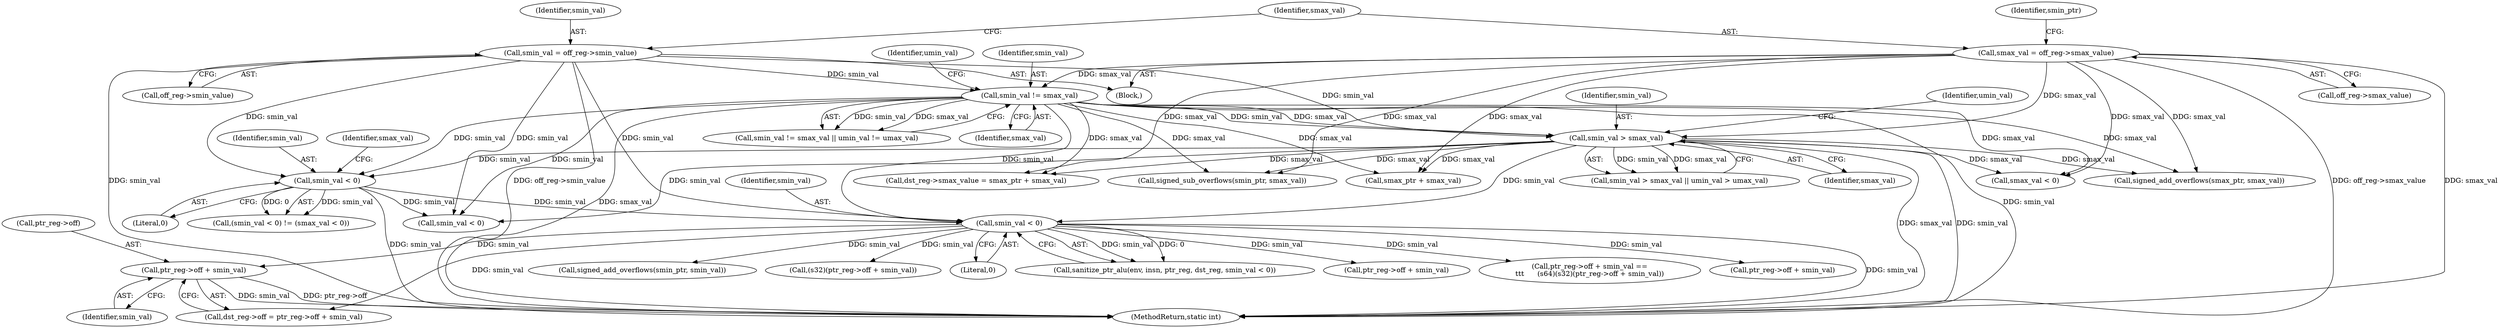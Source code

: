 digraph "0_linux_979d63d50c0c0f7bc537bf821e056cc9fe5abd38@pointer" {
"1000441" [label="(Call,ptr_reg->off + smin_val)"];
"1000377" [label="(Call,smin_val < 0)"];
"1000234" [label="(Call,smin_val != smax_val)"];
"1000156" [label="(Call,smin_val = off_reg->smin_value)"];
"1000162" [label="(Call,smax_val = off_reg->smax_value)"];
"1000312" [label="(Call,smin_val < 0)"];
"1000241" [label="(Call,smin_val > smax_val)"];
"1000482" [label="(Call,dst_reg->smax_value = smax_ptr + smax_val)"];
"1000242" [label="(Identifier,smin_val)"];
"1000691" [label="(Call,signed_sub_overflows(smin_ptr, smax_val))"];
"1000437" [label="(Call,dst_reg->off = ptr_reg->off + smin_val)"];
"1000486" [label="(Call,smax_ptr + smax_val)"];
"1000445" [label="(Identifier,smin_val)"];
"1000316" [label="(Identifier,smax_val)"];
"1000315" [label="(Call,smax_val < 0)"];
"1000243" [label="(Identifier,smax_val)"];
"1000311" [label="(Call,(smin_val < 0) != (smax_val < 0))"];
"1000314" [label="(Literal,0)"];
"1000372" [label="(Call,sanitize_ptr_alu(env, insn, ptr_reg, dst_reg, smin_val < 0))"];
"1000157" [label="(Identifier,smin_val)"];
"1000156" [label="(Call,smin_val = off_reg->smin_value)"];
"1000164" [label="(Call,off_reg->smax_value)"];
"1000169" [label="(Identifier,smin_ptr)"];
"1000312" [label="(Call,smin_val < 0)"];
"1000404" [label="(Call,ptr_reg->off + smin_val)"];
"1000441" [label="(Call,ptr_reg->off + smin_val)"];
"1000124" [label="(Block,)"];
"1000245" [label="(Identifier,umin_val)"];
"1000402" [label="(Call,(s32)(ptr_reg->off + smin_val))"];
"1000240" [label="(Call,smin_val > smax_val || umin_val > umax_val)"];
"1000907" [label="(MethodReturn,static int)"];
"1000162" [label="(Call,smax_val = off_reg->smax_value)"];
"1000377" [label="(Call,smin_val < 0)"];
"1000163" [label="(Identifier,smax_val)"];
"1000235" [label="(Identifier,smin_val)"];
"1000579" [label="(Call,smin_val < 0)"];
"1000233" [label="(Call,smin_val != smax_val || umin_val != umax_val)"];
"1000241" [label="(Call,smin_val > smax_val)"];
"1000238" [label="(Identifier,umin_val)"];
"1000313" [label="(Identifier,smin_val)"];
"1000234" [label="(Call,smin_val != smax_val)"];
"1000394" [label="(Call,ptr_reg->off + smin_val ==\n\t\t\t      (s64)(s32)(ptr_reg->off + smin_val))"];
"1000395" [label="(Call,ptr_reg->off + smin_val)"];
"1000442" [label="(Call,ptr_reg->off)"];
"1000459" [label="(Call,signed_add_overflows(smax_ptr, smax_val))"];
"1000379" [label="(Literal,0)"];
"1000158" [label="(Call,off_reg->smin_value)"];
"1000236" [label="(Identifier,smax_val)"];
"1000456" [label="(Call,signed_add_overflows(smin_ptr, smin_val))"];
"1000378" [label="(Identifier,smin_val)"];
"1000441" -> "1000437"  [label="AST: "];
"1000441" -> "1000445"  [label="CFG: "];
"1000442" -> "1000441"  [label="AST: "];
"1000445" -> "1000441"  [label="AST: "];
"1000437" -> "1000441"  [label="CFG: "];
"1000441" -> "1000907"  [label="DDG: ptr_reg->off"];
"1000441" -> "1000907"  [label="DDG: smin_val"];
"1000377" -> "1000441"  [label="DDG: smin_val"];
"1000377" -> "1000372"  [label="AST: "];
"1000377" -> "1000379"  [label="CFG: "];
"1000378" -> "1000377"  [label="AST: "];
"1000379" -> "1000377"  [label="AST: "];
"1000372" -> "1000377"  [label="CFG: "];
"1000377" -> "1000907"  [label="DDG: smin_val"];
"1000377" -> "1000372"  [label="DDG: smin_val"];
"1000377" -> "1000372"  [label="DDG: 0"];
"1000234" -> "1000377"  [label="DDG: smin_val"];
"1000156" -> "1000377"  [label="DDG: smin_val"];
"1000312" -> "1000377"  [label="DDG: smin_val"];
"1000241" -> "1000377"  [label="DDG: smin_val"];
"1000377" -> "1000394"  [label="DDG: smin_val"];
"1000377" -> "1000395"  [label="DDG: smin_val"];
"1000377" -> "1000402"  [label="DDG: smin_val"];
"1000377" -> "1000404"  [label="DDG: smin_val"];
"1000377" -> "1000437"  [label="DDG: smin_val"];
"1000377" -> "1000456"  [label="DDG: smin_val"];
"1000234" -> "1000233"  [label="AST: "];
"1000234" -> "1000236"  [label="CFG: "];
"1000235" -> "1000234"  [label="AST: "];
"1000236" -> "1000234"  [label="AST: "];
"1000238" -> "1000234"  [label="CFG: "];
"1000233" -> "1000234"  [label="CFG: "];
"1000234" -> "1000907"  [label="DDG: smax_val"];
"1000234" -> "1000907"  [label="DDG: smin_val"];
"1000234" -> "1000233"  [label="DDG: smin_val"];
"1000234" -> "1000233"  [label="DDG: smax_val"];
"1000156" -> "1000234"  [label="DDG: smin_val"];
"1000162" -> "1000234"  [label="DDG: smax_val"];
"1000234" -> "1000241"  [label="DDG: smin_val"];
"1000234" -> "1000241"  [label="DDG: smax_val"];
"1000234" -> "1000312"  [label="DDG: smin_val"];
"1000234" -> "1000315"  [label="DDG: smax_val"];
"1000234" -> "1000459"  [label="DDG: smax_val"];
"1000234" -> "1000482"  [label="DDG: smax_val"];
"1000234" -> "1000486"  [label="DDG: smax_val"];
"1000234" -> "1000579"  [label="DDG: smin_val"];
"1000234" -> "1000691"  [label="DDG: smax_val"];
"1000156" -> "1000124"  [label="AST: "];
"1000156" -> "1000158"  [label="CFG: "];
"1000157" -> "1000156"  [label="AST: "];
"1000158" -> "1000156"  [label="AST: "];
"1000163" -> "1000156"  [label="CFG: "];
"1000156" -> "1000907"  [label="DDG: smin_val"];
"1000156" -> "1000907"  [label="DDG: off_reg->smin_value"];
"1000156" -> "1000241"  [label="DDG: smin_val"];
"1000156" -> "1000312"  [label="DDG: smin_val"];
"1000156" -> "1000579"  [label="DDG: smin_val"];
"1000162" -> "1000124"  [label="AST: "];
"1000162" -> "1000164"  [label="CFG: "];
"1000163" -> "1000162"  [label="AST: "];
"1000164" -> "1000162"  [label="AST: "];
"1000169" -> "1000162"  [label="CFG: "];
"1000162" -> "1000907"  [label="DDG: off_reg->smax_value"];
"1000162" -> "1000907"  [label="DDG: smax_val"];
"1000162" -> "1000241"  [label="DDG: smax_val"];
"1000162" -> "1000315"  [label="DDG: smax_val"];
"1000162" -> "1000459"  [label="DDG: smax_val"];
"1000162" -> "1000482"  [label="DDG: smax_val"];
"1000162" -> "1000486"  [label="DDG: smax_val"];
"1000162" -> "1000691"  [label="DDG: smax_val"];
"1000312" -> "1000311"  [label="AST: "];
"1000312" -> "1000314"  [label="CFG: "];
"1000313" -> "1000312"  [label="AST: "];
"1000314" -> "1000312"  [label="AST: "];
"1000316" -> "1000312"  [label="CFG: "];
"1000312" -> "1000907"  [label="DDG: smin_val"];
"1000312" -> "1000311"  [label="DDG: smin_val"];
"1000312" -> "1000311"  [label="DDG: 0"];
"1000241" -> "1000312"  [label="DDG: smin_val"];
"1000312" -> "1000579"  [label="DDG: smin_val"];
"1000241" -> "1000240"  [label="AST: "];
"1000241" -> "1000243"  [label="CFG: "];
"1000242" -> "1000241"  [label="AST: "];
"1000243" -> "1000241"  [label="AST: "];
"1000245" -> "1000241"  [label="CFG: "];
"1000240" -> "1000241"  [label="CFG: "];
"1000241" -> "1000907"  [label="DDG: smin_val"];
"1000241" -> "1000907"  [label="DDG: smax_val"];
"1000241" -> "1000240"  [label="DDG: smin_val"];
"1000241" -> "1000240"  [label="DDG: smax_val"];
"1000241" -> "1000315"  [label="DDG: smax_val"];
"1000241" -> "1000459"  [label="DDG: smax_val"];
"1000241" -> "1000482"  [label="DDG: smax_val"];
"1000241" -> "1000486"  [label="DDG: smax_val"];
"1000241" -> "1000579"  [label="DDG: smin_val"];
"1000241" -> "1000691"  [label="DDG: smax_val"];
}
